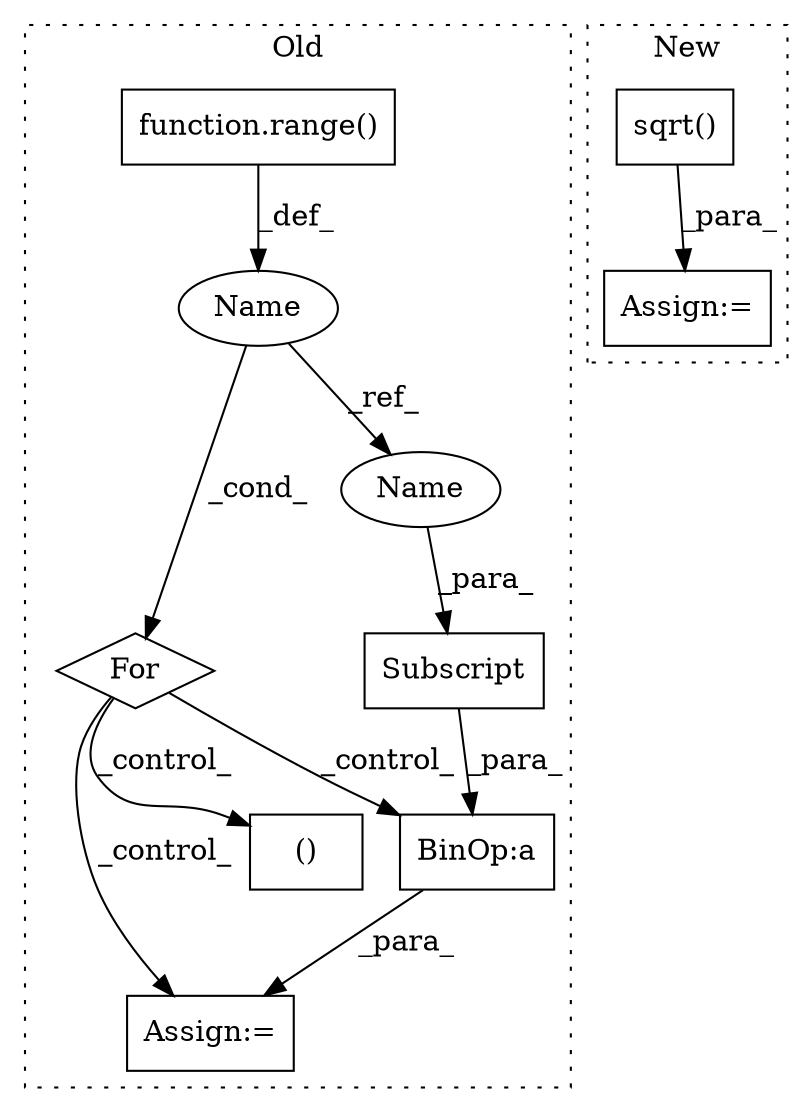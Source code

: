 digraph G {
subgraph cluster0 {
1 [label="function.range()" a="75" s="26942,26969" l="6,1" shape="box"];
4 [label="For" a="107" s="26932,26970" l="4,18" shape="diamond"];
5 [label="Assign:=" a="68" s="26989" l="3" shape="box"];
6 [label="()" a="54" s="27074" l="4" shape="box"];
7 [label="Name" a="87" s="26936" l="2" shape="ellipse"];
8 [label="BinOp:a" a="82" s="27008" l="2" shape="box"];
9 [label="Subscript" a="63" s="26992,0" l="16,0" shape="box"];
10 [label="Name" a="87" s="27005" l="2" shape="ellipse"];
label = "Old";
style="dotted";
}
subgraph cluster1 {
2 [label="sqrt()" a="75" s="27475" l="26" shape="box"];
3 [label="Assign:=" a="68" s="27442" l="3" shape="box"];
label = "New";
style="dotted";
}
1 -> 7 [label="_def_"];
2 -> 3 [label="_para_"];
4 -> 6 [label="_control_"];
4 -> 8 [label="_control_"];
4 -> 5 [label="_control_"];
7 -> 4 [label="_cond_"];
7 -> 10 [label="_ref_"];
8 -> 5 [label="_para_"];
9 -> 8 [label="_para_"];
10 -> 9 [label="_para_"];
}